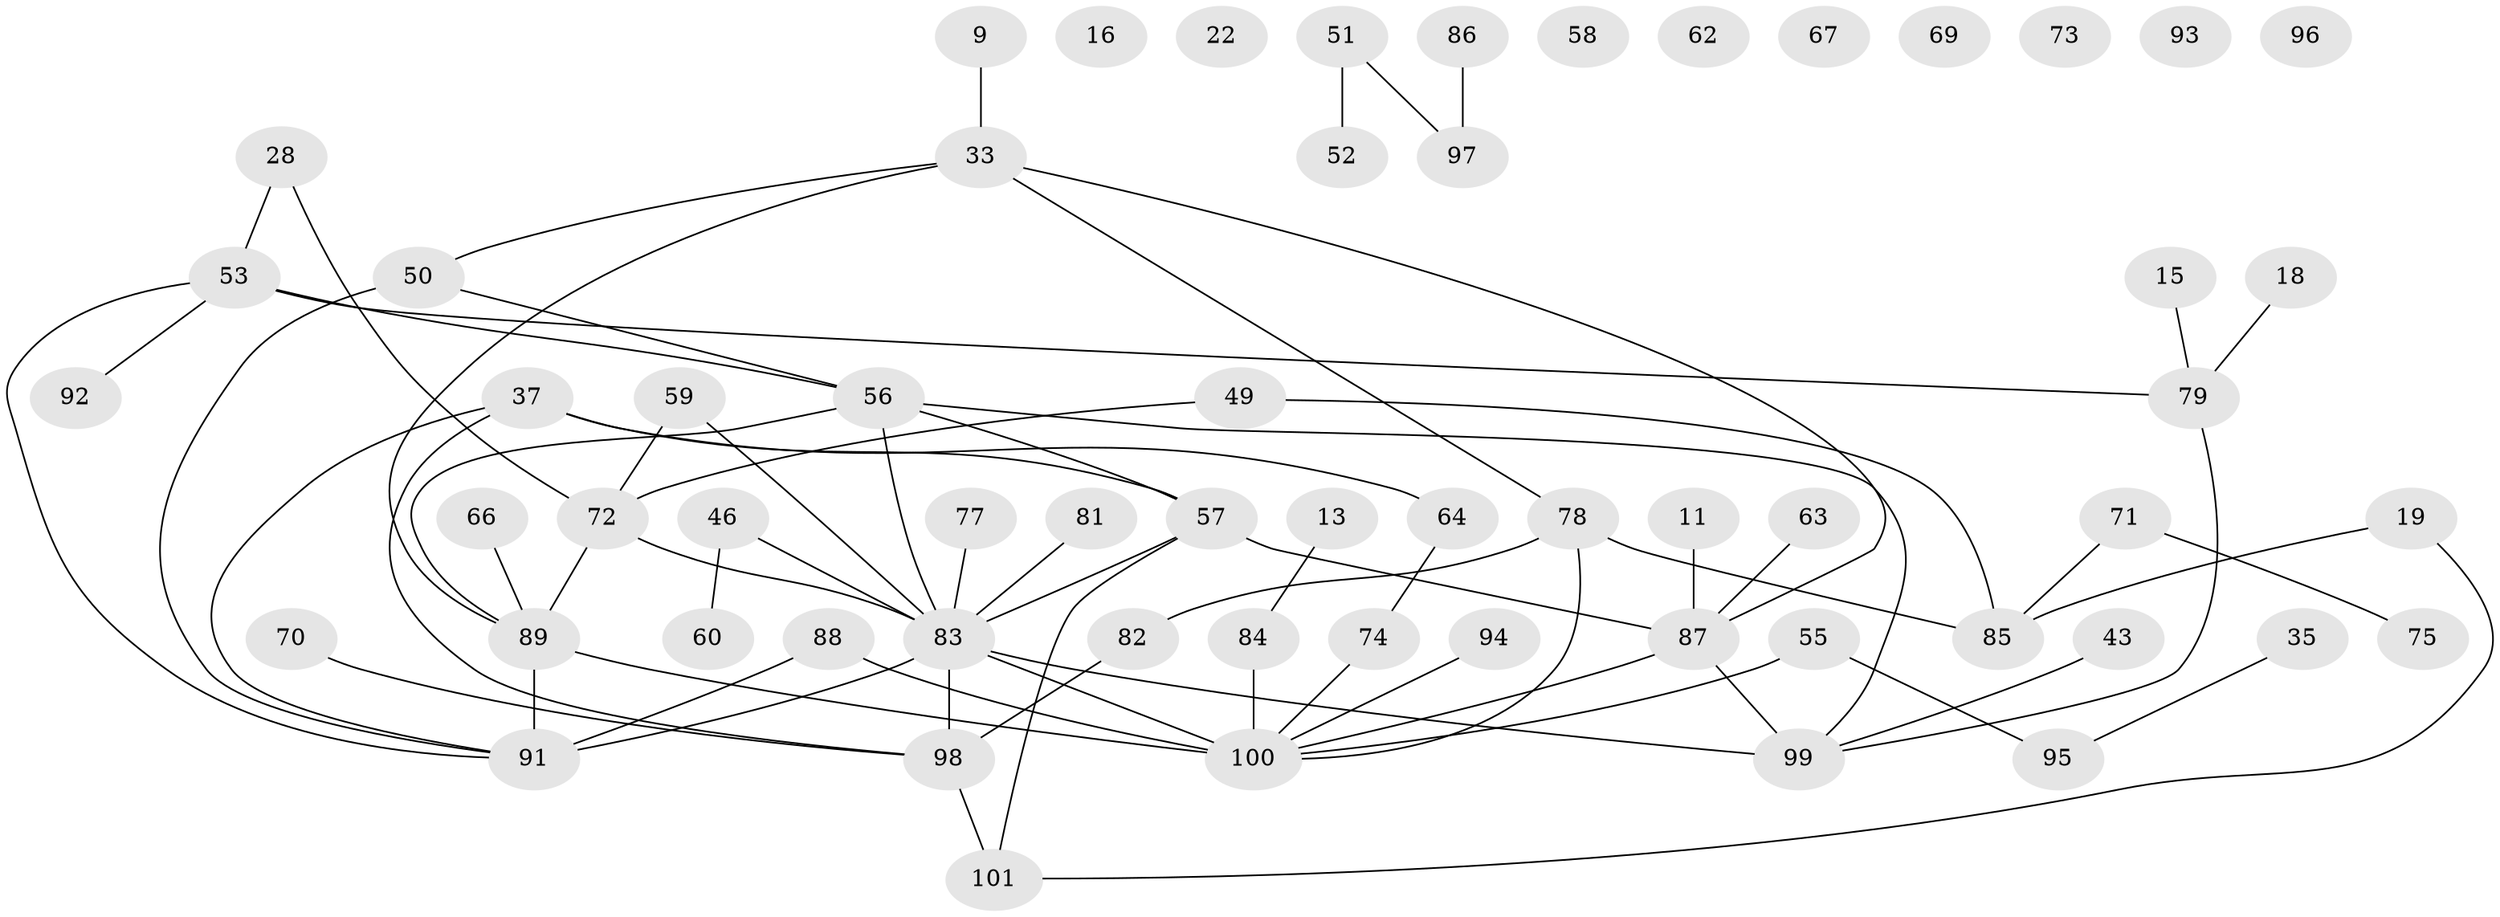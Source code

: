 // original degree distribution, {6: 0.0297029702970297, 2: 0.2871287128712871, 1: 0.19801980198019803, 4: 0.15841584158415842, 3: 0.16831683168316833, 0: 0.0891089108910891, 5: 0.06930693069306931}
// Generated by graph-tools (version 1.1) at 2025/43/03/04/25 21:43:37]
// undirected, 60 vertices, 72 edges
graph export_dot {
graph [start="1"]
  node [color=gray90,style=filled];
  9;
  11;
  13;
  15;
  16;
  18;
  19;
  22;
  28;
  33;
  35;
  37;
  43;
  46;
  49;
  50;
  51;
  52;
  53 [super="+7"];
  55;
  56 [super="+32"];
  57 [super="+41"];
  58;
  59;
  60;
  62;
  63;
  64;
  66;
  67;
  69;
  70;
  71;
  72 [super="+3"];
  73;
  74;
  75;
  77;
  78;
  79;
  81;
  82;
  83 [super="+61+76"];
  84;
  85;
  86;
  87 [super="+44"];
  88;
  89 [super="+42+45+65"];
  91 [super="+39+80"];
  92;
  93;
  94;
  95;
  96;
  97;
  98 [super="+36"];
  99 [super="+68"];
  100 [super="+29+47+48"];
  101 [super="+90"];
  9 -- 33;
  11 -- 87;
  13 -- 84;
  15 -- 79;
  18 -- 79;
  19 -- 85;
  19 -- 101;
  28 -- 53;
  28 -- 72;
  33 -- 50;
  33 -- 78;
  33 -- 87;
  33 -- 89;
  35 -- 95;
  37 -- 57;
  37 -- 64;
  37 -- 98;
  37 -- 91;
  43 -- 99;
  46 -- 60;
  46 -- 83;
  49 -- 72;
  49 -- 85;
  50 -- 91;
  50 -- 56;
  51 -- 52;
  51 -- 97;
  53 -- 92;
  53 -- 79;
  53 -- 56;
  53 -- 91;
  55 -- 95;
  55 -- 100;
  56 -- 57 [weight=2];
  56 -- 99;
  56 -- 89;
  56 -- 83;
  57 -- 83 [weight=2];
  57 -- 87;
  57 -- 101;
  59 -- 72;
  59 -- 83;
  63 -- 87;
  64 -- 74;
  66 -- 89;
  70 -- 98;
  71 -- 75;
  71 -- 85;
  72 -- 89;
  72 -- 83;
  74 -- 100;
  77 -- 83;
  78 -- 82;
  78 -- 85;
  78 -- 100 [weight=2];
  79 -- 99;
  81 -- 83;
  82 -- 98;
  83 -- 98 [weight=2];
  83 -- 100 [weight=3];
  83 -- 99;
  83 -- 91 [weight=2];
  84 -- 100;
  86 -- 97;
  87 -- 99 [weight=2];
  87 -- 100;
  88 -- 91;
  88 -- 100;
  89 -- 100 [weight=2];
  89 -- 91;
  94 -- 100;
  98 -- 101 [weight=2];
}
